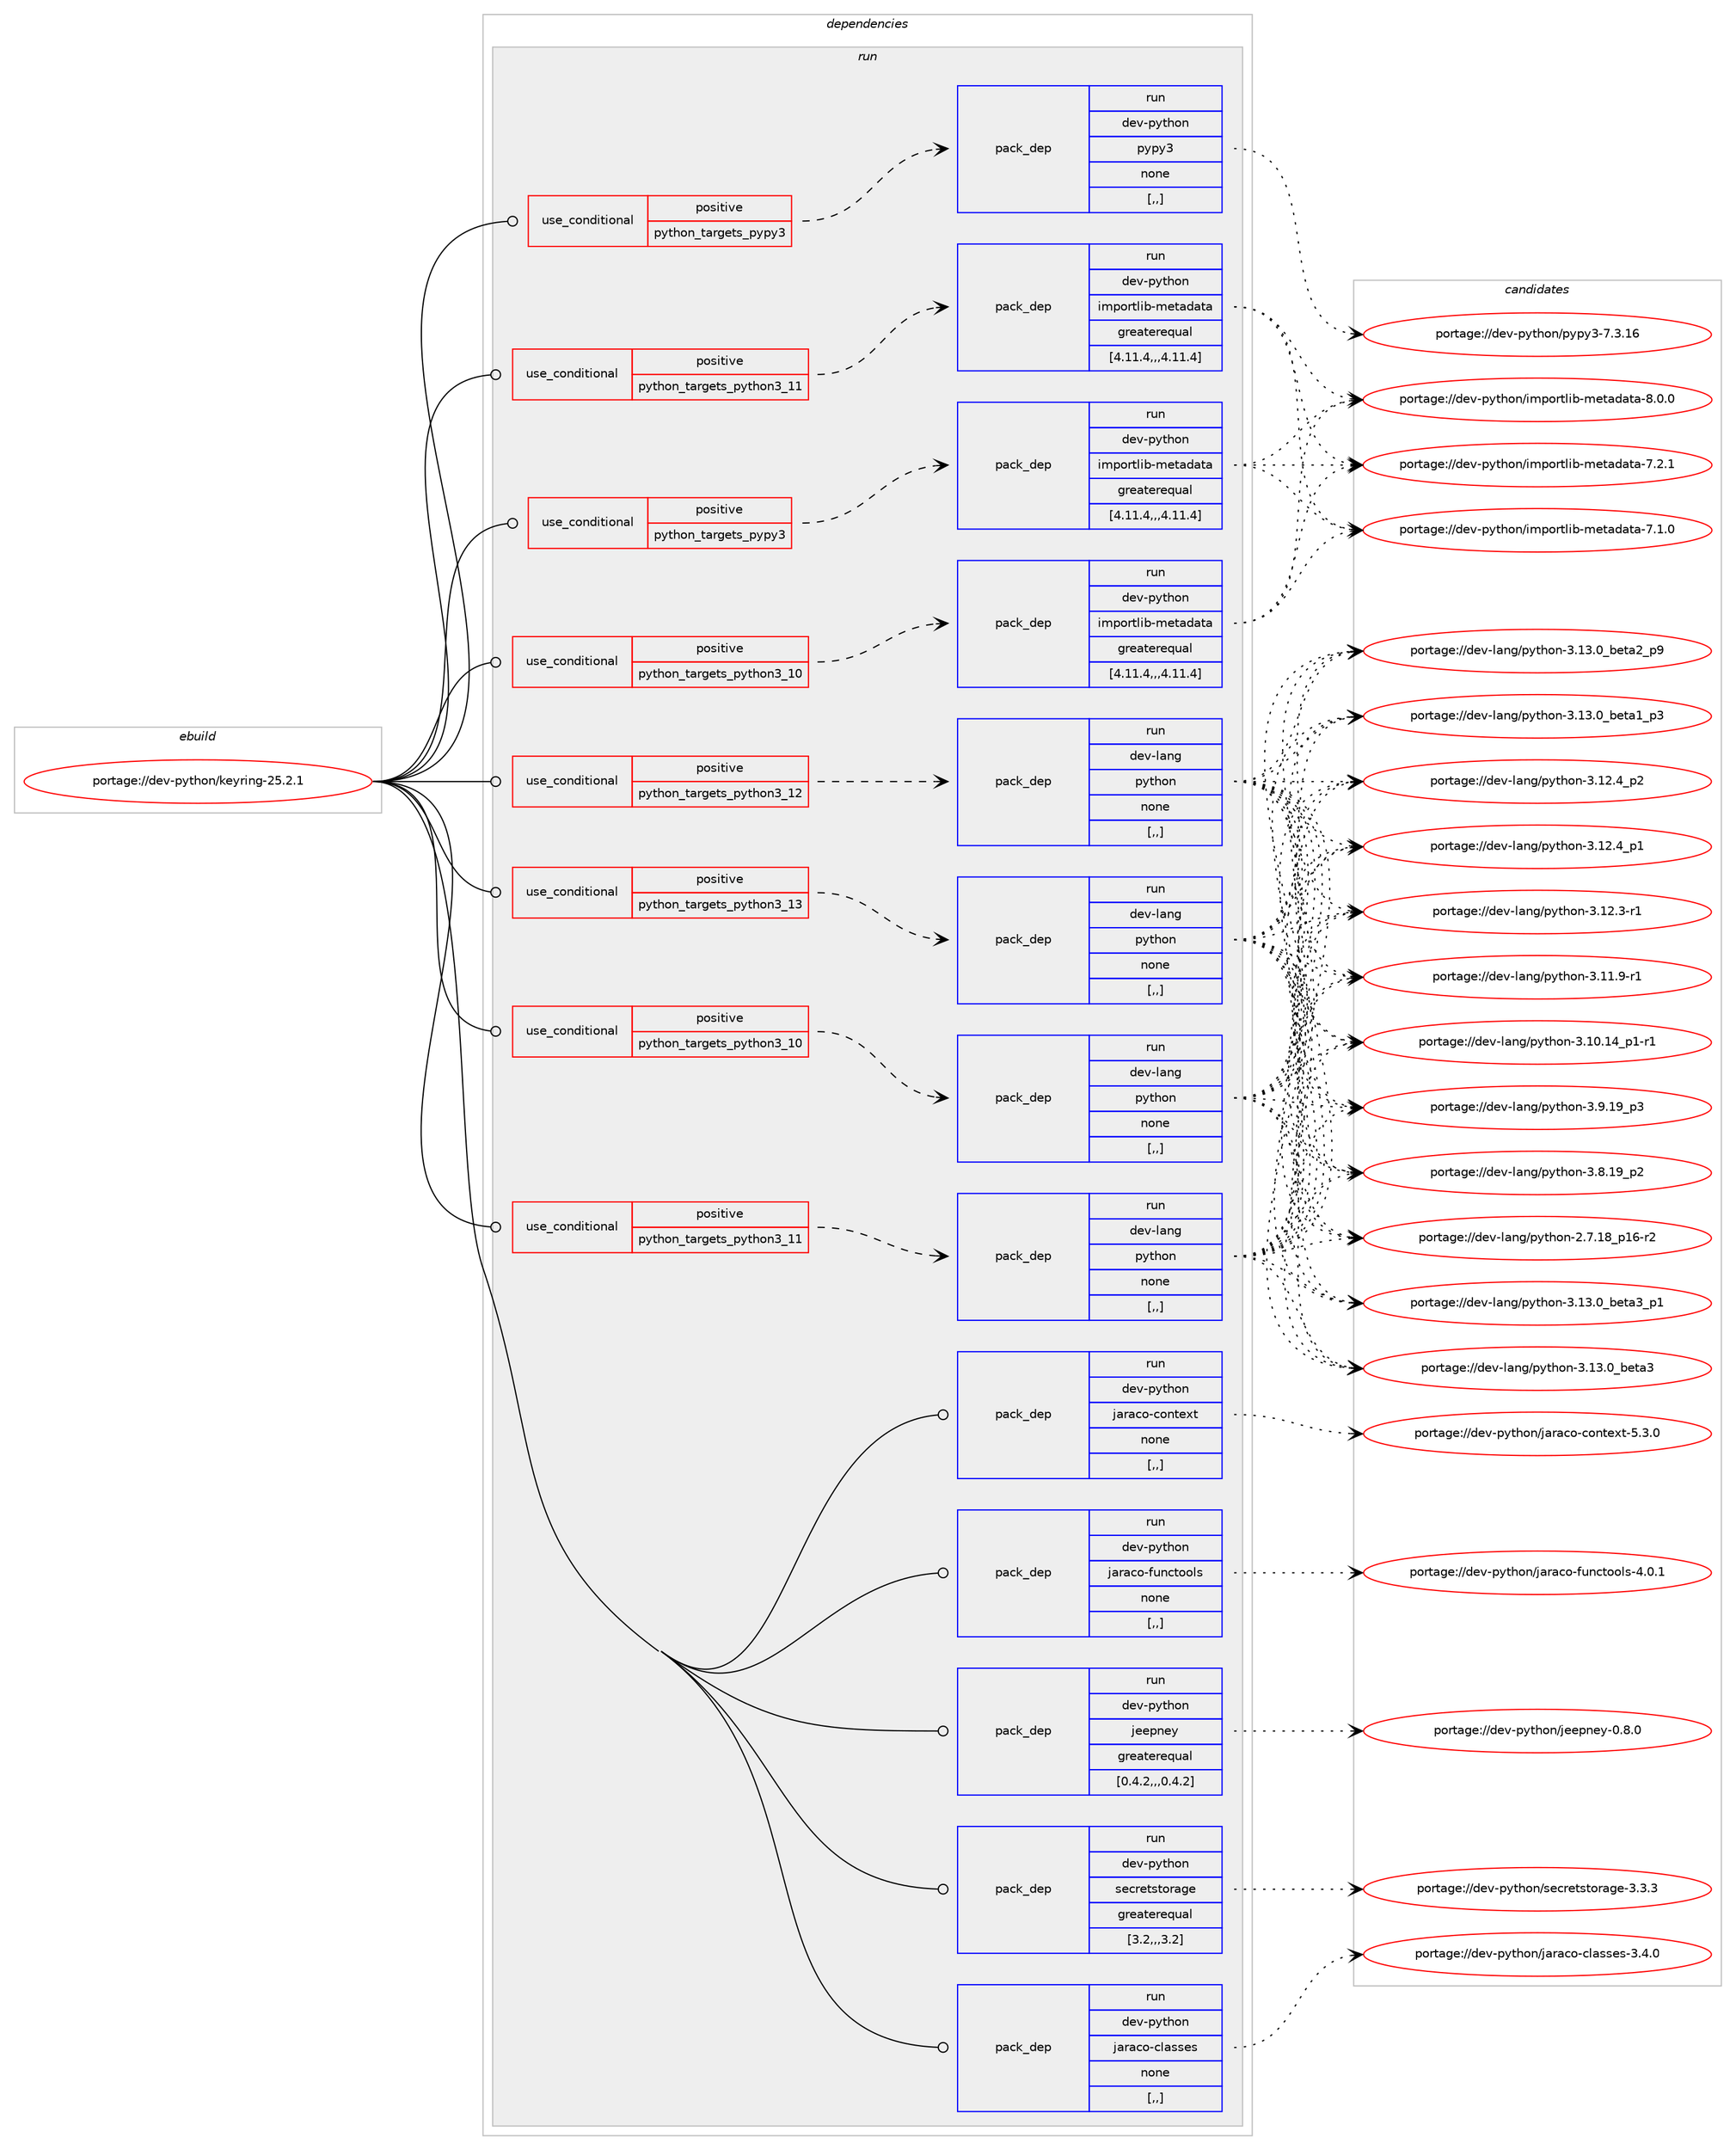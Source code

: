 digraph prolog {

# *************
# Graph options
# *************

newrank=true;
concentrate=true;
compound=true;
graph [rankdir=LR,fontname=Helvetica,fontsize=10,ranksep=1.5];#, ranksep=2.5, nodesep=0.2];
edge  [arrowhead=vee];
node  [fontname=Helvetica,fontsize=10];

# **********
# The ebuild
# **********

subgraph cluster_leftcol {
color=gray;
rank=same;
label=<<i>ebuild</i>>;
id [label="portage://dev-python/keyring-25.2.1", color=red, width=4, href="../dev-python/keyring-25.2.1.svg"];
}

# ****************
# The dependencies
# ****************

subgraph cluster_midcol {
color=gray;
label=<<i>dependencies</i>>;
subgraph cluster_compile {
fillcolor="#eeeeee";
style=filled;
label=<<i>compile</i>>;
}
subgraph cluster_compileandrun {
fillcolor="#eeeeee";
style=filled;
label=<<i>compile and run</i>>;
}
subgraph cluster_run {
fillcolor="#eeeeee";
style=filled;
label=<<i>run</i>>;
subgraph cond33776 {
dependency148566 [label=<<TABLE BORDER="0" CELLBORDER="1" CELLSPACING="0" CELLPADDING="4"><TR><TD ROWSPAN="3" CELLPADDING="10">use_conditional</TD></TR><TR><TD>positive</TD></TR><TR><TD>python_targets_pypy3</TD></TR></TABLE>>, shape=none, color=red];
subgraph pack113555 {
dependency148567 [label=<<TABLE BORDER="0" CELLBORDER="1" CELLSPACING="0" CELLPADDING="4" WIDTH="220"><TR><TD ROWSPAN="6" CELLPADDING="30">pack_dep</TD></TR><TR><TD WIDTH="110">run</TD></TR><TR><TD>dev-python</TD></TR><TR><TD>importlib-metadata</TD></TR><TR><TD>greaterequal</TD></TR><TR><TD>[4.11.4,,,4.11.4]</TD></TR></TABLE>>, shape=none, color=blue];
}
dependency148566:e -> dependency148567:w [weight=20,style="dashed",arrowhead="vee"];
}
id:e -> dependency148566:w [weight=20,style="solid",arrowhead="odot"];
subgraph cond33777 {
dependency148568 [label=<<TABLE BORDER="0" CELLBORDER="1" CELLSPACING="0" CELLPADDING="4"><TR><TD ROWSPAN="3" CELLPADDING="10">use_conditional</TD></TR><TR><TD>positive</TD></TR><TR><TD>python_targets_pypy3</TD></TR></TABLE>>, shape=none, color=red];
subgraph pack113556 {
dependency148569 [label=<<TABLE BORDER="0" CELLBORDER="1" CELLSPACING="0" CELLPADDING="4" WIDTH="220"><TR><TD ROWSPAN="6" CELLPADDING="30">pack_dep</TD></TR><TR><TD WIDTH="110">run</TD></TR><TR><TD>dev-python</TD></TR><TR><TD>pypy3</TD></TR><TR><TD>none</TD></TR><TR><TD>[,,]</TD></TR></TABLE>>, shape=none, color=blue];
}
dependency148568:e -> dependency148569:w [weight=20,style="dashed",arrowhead="vee"];
}
id:e -> dependency148568:w [weight=20,style="solid",arrowhead="odot"];
subgraph cond33778 {
dependency148570 [label=<<TABLE BORDER="0" CELLBORDER="1" CELLSPACING="0" CELLPADDING="4"><TR><TD ROWSPAN="3" CELLPADDING="10">use_conditional</TD></TR><TR><TD>positive</TD></TR><TR><TD>python_targets_python3_10</TD></TR></TABLE>>, shape=none, color=red];
subgraph pack113557 {
dependency148571 [label=<<TABLE BORDER="0" CELLBORDER="1" CELLSPACING="0" CELLPADDING="4" WIDTH="220"><TR><TD ROWSPAN="6" CELLPADDING="30">pack_dep</TD></TR><TR><TD WIDTH="110">run</TD></TR><TR><TD>dev-lang</TD></TR><TR><TD>python</TD></TR><TR><TD>none</TD></TR><TR><TD>[,,]</TD></TR></TABLE>>, shape=none, color=blue];
}
dependency148570:e -> dependency148571:w [weight=20,style="dashed",arrowhead="vee"];
}
id:e -> dependency148570:w [weight=20,style="solid",arrowhead="odot"];
subgraph cond33779 {
dependency148572 [label=<<TABLE BORDER="0" CELLBORDER="1" CELLSPACING="0" CELLPADDING="4"><TR><TD ROWSPAN="3" CELLPADDING="10">use_conditional</TD></TR><TR><TD>positive</TD></TR><TR><TD>python_targets_python3_10</TD></TR></TABLE>>, shape=none, color=red];
subgraph pack113558 {
dependency148573 [label=<<TABLE BORDER="0" CELLBORDER="1" CELLSPACING="0" CELLPADDING="4" WIDTH="220"><TR><TD ROWSPAN="6" CELLPADDING="30">pack_dep</TD></TR><TR><TD WIDTH="110">run</TD></TR><TR><TD>dev-python</TD></TR><TR><TD>importlib-metadata</TD></TR><TR><TD>greaterequal</TD></TR><TR><TD>[4.11.4,,,4.11.4]</TD></TR></TABLE>>, shape=none, color=blue];
}
dependency148572:e -> dependency148573:w [weight=20,style="dashed",arrowhead="vee"];
}
id:e -> dependency148572:w [weight=20,style="solid",arrowhead="odot"];
subgraph cond33780 {
dependency148574 [label=<<TABLE BORDER="0" CELLBORDER="1" CELLSPACING="0" CELLPADDING="4"><TR><TD ROWSPAN="3" CELLPADDING="10">use_conditional</TD></TR><TR><TD>positive</TD></TR><TR><TD>python_targets_python3_11</TD></TR></TABLE>>, shape=none, color=red];
subgraph pack113559 {
dependency148575 [label=<<TABLE BORDER="0" CELLBORDER="1" CELLSPACING="0" CELLPADDING="4" WIDTH="220"><TR><TD ROWSPAN="6" CELLPADDING="30">pack_dep</TD></TR><TR><TD WIDTH="110">run</TD></TR><TR><TD>dev-lang</TD></TR><TR><TD>python</TD></TR><TR><TD>none</TD></TR><TR><TD>[,,]</TD></TR></TABLE>>, shape=none, color=blue];
}
dependency148574:e -> dependency148575:w [weight=20,style="dashed",arrowhead="vee"];
}
id:e -> dependency148574:w [weight=20,style="solid",arrowhead="odot"];
subgraph cond33781 {
dependency148576 [label=<<TABLE BORDER="0" CELLBORDER="1" CELLSPACING="0" CELLPADDING="4"><TR><TD ROWSPAN="3" CELLPADDING="10">use_conditional</TD></TR><TR><TD>positive</TD></TR><TR><TD>python_targets_python3_11</TD></TR></TABLE>>, shape=none, color=red];
subgraph pack113560 {
dependency148577 [label=<<TABLE BORDER="0" CELLBORDER="1" CELLSPACING="0" CELLPADDING="4" WIDTH="220"><TR><TD ROWSPAN="6" CELLPADDING="30">pack_dep</TD></TR><TR><TD WIDTH="110">run</TD></TR><TR><TD>dev-python</TD></TR><TR><TD>importlib-metadata</TD></TR><TR><TD>greaterequal</TD></TR><TR><TD>[4.11.4,,,4.11.4]</TD></TR></TABLE>>, shape=none, color=blue];
}
dependency148576:e -> dependency148577:w [weight=20,style="dashed",arrowhead="vee"];
}
id:e -> dependency148576:w [weight=20,style="solid",arrowhead="odot"];
subgraph cond33782 {
dependency148578 [label=<<TABLE BORDER="0" CELLBORDER="1" CELLSPACING="0" CELLPADDING="4"><TR><TD ROWSPAN="3" CELLPADDING="10">use_conditional</TD></TR><TR><TD>positive</TD></TR><TR><TD>python_targets_python3_12</TD></TR></TABLE>>, shape=none, color=red];
subgraph pack113561 {
dependency148579 [label=<<TABLE BORDER="0" CELLBORDER="1" CELLSPACING="0" CELLPADDING="4" WIDTH="220"><TR><TD ROWSPAN="6" CELLPADDING="30">pack_dep</TD></TR><TR><TD WIDTH="110">run</TD></TR><TR><TD>dev-lang</TD></TR><TR><TD>python</TD></TR><TR><TD>none</TD></TR><TR><TD>[,,]</TD></TR></TABLE>>, shape=none, color=blue];
}
dependency148578:e -> dependency148579:w [weight=20,style="dashed",arrowhead="vee"];
}
id:e -> dependency148578:w [weight=20,style="solid",arrowhead="odot"];
subgraph cond33783 {
dependency148580 [label=<<TABLE BORDER="0" CELLBORDER="1" CELLSPACING="0" CELLPADDING="4"><TR><TD ROWSPAN="3" CELLPADDING="10">use_conditional</TD></TR><TR><TD>positive</TD></TR><TR><TD>python_targets_python3_13</TD></TR></TABLE>>, shape=none, color=red];
subgraph pack113562 {
dependency148581 [label=<<TABLE BORDER="0" CELLBORDER="1" CELLSPACING="0" CELLPADDING="4" WIDTH="220"><TR><TD ROWSPAN="6" CELLPADDING="30">pack_dep</TD></TR><TR><TD WIDTH="110">run</TD></TR><TR><TD>dev-lang</TD></TR><TR><TD>python</TD></TR><TR><TD>none</TD></TR><TR><TD>[,,]</TD></TR></TABLE>>, shape=none, color=blue];
}
dependency148580:e -> dependency148581:w [weight=20,style="dashed",arrowhead="vee"];
}
id:e -> dependency148580:w [weight=20,style="solid",arrowhead="odot"];
subgraph pack113563 {
dependency148582 [label=<<TABLE BORDER="0" CELLBORDER="1" CELLSPACING="0" CELLPADDING="4" WIDTH="220"><TR><TD ROWSPAN="6" CELLPADDING="30">pack_dep</TD></TR><TR><TD WIDTH="110">run</TD></TR><TR><TD>dev-python</TD></TR><TR><TD>jaraco-classes</TD></TR><TR><TD>none</TD></TR><TR><TD>[,,]</TD></TR></TABLE>>, shape=none, color=blue];
}
id:e -> dependency148582:w [weight=20,style="solid",arrowhead="odot"];
subgraph pack113564 {
dependency148583 [label=<<TABLE BORDER="0" CELLBORDER="1" CELLSPACING="0" CELLPADDING="4" WIDTH="220"><TR><TD ROWSPAN="6" CELLPADDING="30">pack_dep</TD></TR><TR><TD WIDTH="110">run</TD></TR><TR><TD>dev-python</TD></TR><TR><TD>jaraco-context</TD></TR><TR><TD>none</TD></TR><TR><TD>[,,]</TD></TR></TABLE>>, shape=none, color=blue];
}
id:e -> dependency148583:w [weight=20,style="solid",arrowhead="odot"];
subgraph pack113565 {
dependency148584 [label=<<TABLE BORDER="0" CELLBORDER="1" CELLSPACING="0" CELLPADDING="4" WIDTH="220"><TR><TD ROWSPAN="6" CELLPADDING="30">pack_dep</TD></TR><TR><TD WIDTH="110">run</TD></TR><TR><TD>dev-python</TD></TR><TR><TD>jaraco-functools</TD></TR><TR><TD>none</TD></TR><TR><TD>[,,]</TD></TR></TABLE>>, shape=none, color=blue];
}
id:e -> dependency148584:w [weight=20,style="solid",arrowhead="odot"];
subgraph pack113566 {
dependency148585 [label=<<TABLE BORDER="0" CELLBORDER="1" CELLSPACING="0" CELLPADDING="4" WIDTH="220"><TR><TD ROWSPAN="6" CELLPADDING="30">pack_dep</TD></TR><TR><TD WIDTH="110">run</TD></TR><TR><TD>dev-python</TD></TR><TR><TD>jeepney</TD></TR><TR><TD>greaterequal</TD></TR><TR><TD>[0.4.2,,,0.4.2]</TD></TR></TABLE>>, shape=none, color=blue];
}
id:e -> dependency148585:w [weight=20,style="solid",arrowhead="odot"];
subgraph pack113567 {
dependency148586 [label=<<TABLE BORDER="0" CELLBORDER="1" CELLSPACING="0" CELLPADDING="4" WIDTH="220"><TR><TD ROWSPAN="6" CELLPADDING="30">pack_dep</TD></TR><TR><TD WIDTH="110">run</TD></TR><TR><TD>dev-python</TD></TR><TR><TD>secretstorage</TD></TR><TR><TD>greaterequal</TD></TR><TR><TD>[3.2,,,3.2]</TD></TR></TABLE>>, shape=none, color=blue];
}
id:e -> dependency148586:w [weight=20,style="solid",arrowhead="odot"];
}
}

# **************
# The candidates
# **************

subgraph cluster_choices {
rank=same;
color=gray;
label=<<i>candidates</i>>;

subgraph choice113555 {
color=black;
nodesep=1;
choice10010111845112121116104111110471051091121111141161081059845109101116971009711697455646484648 [label="portage://dev-python/importlib-metadata-8.0.0", color=red, width=4,href="../dev-python/importlib-metadata-8.0.0.svg"];
choice10010111845112121116104111110471051091121111141161081059845109101116971009711697455546504649 [label="portage://dev-python/importlib-metadata-7.2.1", color=red, width=4,href="../dev-python/importlib-metadata-7.2.1.svg"];
choice10010111845112121116104111110471051091121111141161081059845109101116971009711697455546494648 [label="portage://dev-python/importlib-metadata-7.1.0", color=red, width=4,href="../dev-python/importlib-metadata-7.1.0.svg"];
dependency148567:e -> choice10010111845112121116104111110471051091121111141161081059845109101116971009711697455646484648:w [style=dotted,weight="100"];
dependency148567:e -> choice10010111845112121116104111110471051091121111141161081059845109101116971009711697455546504649:w [style=dotted,weight="100"];
dependency148567:e -> choice10010111845112121116104111110471051091121111141161081059845109101116971009711697455546494648:w [style=dotted,weight="100"];
}
subgraph choice113556 {
color=black;
nodesep=1;
choice10010111845112121116104111110471121211121215145554651464954 [label="portage://dev-python/pypy3-7.3.16", color=red, width=4,href="../dev-python/pypy3-7.3.16.svg"];
dependency148569:e -> choice10010111845112121116104111110471121211121215145554651464954:w [style=dotted,weight="100"];
}
subgraph choice113557 {
color=black;
nodesep=1;
choice10010111845108971101034711212111610411111045514649514648959810111697519511249 [label="portage://dev-lang/python-3.13.0_beta3_p1", color=red, width=4,href="../dev-lang/python-3.13.0_beta3_p1.svg"];
choice1001011184510897110103471121211161041111104551464951464895981011169751 [label="portage://dev-lang/python-3.13.0_beta3", color=red, width=4,href="../dev-lang/python-3.13.0_beta3.svg"];
choice10010111845108971101034711212111610411111045514649514648959810111697509511257 [label="portage://dev-lang/python-3.13.0_beta2_p9", color=red, width=4,href="../dev-lang/python-3.13.0_beta2_p9.svg"];
choice10010111845108971101034711212111610411111045514649514648959810111697499511251 [label="portage://dev-lang/python-3.13.0_beta1_p3", color=red, width=4,href="../dev-lang/python-3.13.0_beta1_p3.svg"];
choice100101118451089711010347112121116104111110455146495046529511250 [label="portage://dev-lang/python-3.12.4_p2", color=red, width=4,href="../dev-lang/python-3.12.4_p2.svg"];
choice100101118451089711010347112121116104111110455146495046529511249 [label="portage://dev-lang/python-3.12.4_p1", color=red, width=4,href="../dev-lang/python-3.12.4_p1.svg"];
choice100101118451089711010347112121116104111110455146495046514511449 [label="portage://dev-lang/python-3.12.3-r1", color=red, width=4,href="../dev-lang/python-3.12.3-r1.svg"];
choice100101118451089711010347112121116104111110455146494946574511449 [label="portage://dev-lang/python-3.11.9-r1", color=red, width=4,href="../dev-lang/python-3.11.9-r1.svg"];
choice100101118451089711010347112121116104111110455146494846495295112494511449 [label="portage://dev-lang/python-3.10.14_p1-r1", color=red, width=4,href="../dev-lang/python-3.10.14_p1-r1.svg"];
choice100101118451089711010347112121116104111110455146574649579511251 [label="portage://dev-lang/python-3.9.19_p3", color=red, width=4,href="../dev-lang/python-3.9.19_p3.svg"];
choice100101118451089711010347112121116104111110455146564649579511250 [label="portage://dev-lang/python-3.8.19_p2", color=red, width=4,href="../dev-lang/python-3.8.19_p2.svg"];
choice100101118451089711010347112121116104111110455046554649569511249544511450 [label="portage://dev-lang/python-2.7.18_p16-r2", color=red, width=4,href="../dev-lang/python-2.7.18_p16-r2.svg"];
dependency148571:e -> choice10010111845108971101034711212111610411111045514649514648959810111697519511249:w [style=dotted,weight="100"];
dependency148571:e -> choice1001011184510897110103471121211161041111104551464951464895981011169751:w [style=dotted,weight="100"];
dependency148571:e -> choice10010111845108971101034711212111610411111045514649514648959810111697509511257:w [style=dotted,weight="100"];
dependency148571:e -> choice10010111845108971101034711212111610411111045514649514648959810111697499511251:w [style=dotted,weight="100"];
dependency148571:e -> choice100101118451089711010347112121116104111110455146495046529511250:w [style=dotted,weight="100"];
dependency148571:e -> choice100101118451089711010347112121116104111110455146495046529511249:w [style=dotted,weight="100"];
dependency148571:e -> choice100101118451089711010347112121116104111110455146495046514511449:w [style=dotted,weight="100"];
dependency148571:e -> choice100101118451089711010347112121116104111110455146494946574511449:w [style=dotted,weight="100"];
dependency148571:e -> choice100101118451089711010347112121116104111110455146494846495295112494511449:w [style=dotted,weight="100"];
dependency148571:e -> choice100101118451089711010347112121116104111110455146574649579511251:w [style=dotted,weight="100"];
dependency148571:e -> choice100101118451089711010347112121116104111110455146564649579511250:w [style=dotted,weight="100"];
dependency148571:e -> choice100101118451089711010347112121116104111110455046554649569511249544511450:w [style=dotted,weight="100"];
}
subgraph choice113558 {
color=black;
nodesep=1;
choice10010111845112121116104111110471051091121111141161081059845109101116971009711697455646484648 [label="portage://dev-python/importlib-metadata-8.0.0", color=red, width=4,href="../dev-python/importlib-metadata-8.0.0.svg"];
choice10010111845112121116104111110471051091121111141161081059845109101116971009711697455546504649 [label="portage://dev-python/importlib-metadata-7.2.1", color=red, width=4,href="../dev-python/importlib-metadata-7.2.1.svg"];
choice10010111845112121116104111110471051091121111141161081059845109101116971009711697455546494648 [label="portage://dev-python/importlib-metadata-7.1.0", color=red, width=4,href="../dev-python/importlib-metadata-7.1.0.svg"];
dependency148573:e -> choice10010111845112121116104111110471051091121111141161081059845109101116971009711697455646484648:w [style=dotted,weight="100"];
dependency148573:e -> choice10010111845112121116104111110471051091121111141161081059845109101116971009711697455546504649:w [style=dotted,weight="100"];
dependency148573:e -> choice10010111845112121116104111110471051091121111141161081059845109101116971009711697455546494648:w [style=dotted,weight="100"];
}
subgraph choice113559 {
color=black;
nodesep=1;
choice10010111845108971101034711212111610411111045514649514648959810111697519511249 [label="portage://dev-lang/python-3.13.0_beta3_p1", color=red, width=4,href="../dev-lang/python-3.13.0_beta3_p1.svg"];
choice1001011184510897110103471121211161041111104551464951464895981011169751 [label="portage://dev-lang/python-3.13.0_beta3", color=red, width=4,href="../dev-lang/python-3.13.0_beta3.svg"];
choice10010111845108971101034711212111610411111045514649514648959810111697509511257 [label="portage://dev-lang/python-3.13.0_beta2_p9", color=red, width=4,href="../dev-lang/python-3.13.0_beta2_p9.svg"];
choice10010111845108971101034711212111610411111045514649514648959810111697499511251 [label="portage://dev-lang/python-3.13.0_beta1_p3", color=red, width=4,href="../dev-lang/python-3.13.0_beta1_p3.svg"];
choice100101118451089711010347112121116104111110455146495046529511250 [label="portage://dev-lang/python-3.12.4_p2", color=red, width=4,href="../dev-lang/python-3.12.4_p2.svg"];
choice100101118451089711010347112121116104111110455146495046529511249 [label="portage://dev-lang/python-3.12.4_p1", color=red, width=4,href="../dev-lang/python-3.12.4_p1.svg"];
choice100101118451089711010347112121116104111110455146495046514511449 [label="portage://dev-lang/python-3.12.3-r1", color=red, width=4,href="../dev-lang/python-3.12.3-r1.svg"];
choice100101118451089711010347112121116104111110455146494946574511449 [label="portage://dev-lang/python-3.11.9-r1", color=red, width=4,href="../dev-lang/python-3.11.9-r1.svg"];
choice100101118451089711010347112121116104111110455146494846495295112494511449 [label="portage://dev-lang/python-3.10.14_p1-r1", color=red, width=4,href="../dev-lang/python-3.10.14_p1-r1.svg"];
choice100101118451089711010347112121116104111110455146574649579511251 [label="portage://dev-lang/python-3.9.19_p3", color=red, width=4,href="../dev-lang/python-3.9.19_p3.svg"];
choice100101118451089711010347112121116104111110455146564649579511250 [label="portage://dev-lang/python-3.8.19_p2", color=red, width=4,href="../dev-lang/python-3.8.19_p2.svg"];
choice100101118451089711010347112121116104111110455046554649569511249544511450 [label="portage://dev-lang/python-2.7.18_p16-r2", color=red, width=4,href="../dev-lang/python-2.7.18_p16-r2.svg"];
dependency148575:e -> choice10010111845108971101034711212111610411111045514649514648959810111697519511249:w [style=dotted,weight="100"];
dependency148575:e -> choice1001011184510897110103471121211161041111104551464951464895981011169751:w [style=dotted,weight="100"];
dependency148575:e -> choice10010111845108971101034711212111610411111045514649514648959810111697509511257:w [style=dotted,weight="100"];
dependency148575:e -> choice10010111845108971101034711212111610411111045514649514648959810111697499511251:w [style=dotted,weight="100"];
dependency148575:e -> choice100101118451089711010347112121116104111110455146495046529511250:w [style=dotted,weight="100"];
dependency148575:e -> choice100101118451089711010347112121116104111110455146495046529511249:w [style=dotted,weight="100"];
dependency148575:e -> choice100101118451089711010347112121116104111110455146495046514511449:w [style=dotted,weight="100"];
dependency148575:e -> choice100101118451089711010347112121116104111110455146494946574511449:w [style=dotted,weight="100"];
dependency148575:e -> choice100101118451089711010347112121116104111110455146494846495295112494511449:w [style=dotted,weight="100"];
dependency148575:e -> choice100101118451089711010347112121116104111110455146574649579511251:w [style=dotted,weight="100"];
dependency148575:e -> choice100101118451089711010347112121116104111110455146564649579511250:w [style=dotted,weight="100"];
dependency148575:e -> choice100101118451089711010347112121116104111110455046554649569511249544511450:w [style=dotted,weight="100"];
}
subgraph choice113560 {
color=black;
nodesep=1;
choice10010111845112121116104111110471051091121111141161081059845109101116971009711697455646484648 [label="portage://dev-python/importlib-metadata-8.0.0", color=red, width=4,href="../dev-python/importlib-metadata-8.0.0.svg"];
choice10010111845112121116104111110471051091121111141161081059845109101116971009711697455546504649 [label="portage://dev-python/importlib-metadata-7.2.1", color=red, width=4,href="../dev-python/importlib-metadata-7.2.1.svg"];
choice10010111845112121116104111110471051091121111141161081059845109101116971009711697455546494648 [label="portage://dev-python/importlib-metadata-7.1.0", color=red, width=4,href="../dev-python/importlib-metadata-7.1.0.svg"];
dependency148577:e -> choice10010111845112121116104111110471051091121111141161081059845109101116971009711697455646484648:w [style=dotted,weight="100"];
dependency148577:e -> choice10010111845112121116104111110471051091121111141161081059845109101116971009711697455546504649:w [style=dotted,weight="100"];
dependency148577:e -> choice10010111845112121116104111110471051091121111141161081059845109101116971009711697455546494648:w [style=dotted,weight="100"];
}
subgraph choice113561 {
color=black;
nodesep=1;
choice10010111845108971101034711212111610411111045514649514648959810111697519511249 [label="portage://dev-lang/python-3.13.0_beta3_p1", color=red, width=4,href="../dev-lang/python-3.13.0_beta3_p1.svg"];
choice1001011184510897110103471121211161041111104551464951464895981011169751 [label="portage://dev-lang/python-3.13.0_beta3", color=red, width=4,href="../dev-lang/python-3.13.0_beta3.svg"];
choice10010111845108971101034711212111610411111045514649514648959810111697509511257 [label="portage://dev-lang/python-3.13.0_beta2_p9", color=red, width=4,href="../dev-lang/python-3.13.0_beta2_p9.svg"];
choice10010111845108971101034711212111610411111045514649514648959810111697499511251 [label="portage://dev-lang/python-3.13.0_beta1_p3", color=red, width=4,href="../dev-lang/python-3.13.0_beta1_p3.svg"];
choice100101118451089711010347112121116104111110455146495046529511250 [label="portage://dev-lang/python-3.12.4_p2", color=red, width=4,href="../dev-lang/python-3.12.4_p2.svg"];
choice100101118451089711010347112121116104111110455146495046529511249 [label="portage://dev-lang/python-3.12.4_p1", color=red, width=4,href="../dev-lang/python-3.12.4_p1.svg"];
choice100101118451089711010347112121116104111110455146495046514511449 [label="portage://dev-lang/python-3.12.3-r1", color=red, width=4,href="../dev-lang/python-3.12.3-r1.svg"];
choice100101118451089711010347112121116104111110455146494946574511449 [label="portage://dev-lang/python-3.11.9-r1", color=red, width=4,href="../dev-lang/python-3.11.9-r1.svg"];
choice100101118451089711010347112121116104111110455146494846495295112494511449 [label="portage://dev-lang/python-3.10.14_p1-r1", color=red, width=4,href="../dev-lang/python-3.10.14_p1-r1.svg"];
choice100101118451089711010347112121116104111110455146574649579511251 [label="portage://dev-lang/python-3.9.19_p3", color=red, width=4,href="../dev-lang/python-3.9.19_p3.svg"];
choice100101118451089711010347112121116104111110455146564649579511250 [label="portage://dev-lang/python-3.8.19_p2", color=red, width=4,href="../dev-lang/python-3.8.19_p2.svg"];
choice100101118451089711010347112121116104111110455046554649569511249544511450 [label="portage://dev-lang/python-2.7.18_p16-r2", color=red, width=4,href="../dev-lang/python-2.7.18_p16-r2.svg"];
dependency148579:e -> choice10010111845108971101034711212111610411111045514649514648959810111697519511249:w [style=dotted,weight="100"];
dependency148579:e -> choice1001011184510897110103471121211161041111104551464951464895981011169751:w [style=dotted,weight="100"];
dependency148579:e -> choice10010111845108971101034711212111610411111045514649514648959810111697509511257:w [style=dotted,weight="100"];
dependency148579:e -> choice10010111845108971101034711212111610411111045514649514648959810111697499511251:w [style=dotted,weight="100"];
dependency148579:e -> choice100101118451089711010347112121116104111110455146495046529511250:w [style=dotted,weight="100"];
dependency148579:e -> choice100101118451089711010347112121116104111110455146495046529511249:w [style=dotted,weight="100"];
dependency148579:e -> choice100101118451089711010347112121116104111110455146495046514511449:w [style=dotted,weight="100"];
dependency148579:e -> choice100101118451089711010347112121116104111110455146494946574511449:w [style=dotted,weight="100"];
dependency148579:e -> choice100101118451089711010347112121116104111110455146494846495295112494511449:w [style=dotted,weight="100"];
dependency148579:e -> choice100101118451089711010347112121116104111110455146574649579511251:w [style=dotted,weight="100"];
dependency148579:e -> choice100101118451089711010347112121116104111110455146564649579511250:w [style=dotted,weight="100"];
dependency148579:e -> choice100101118451089711010347112121116104111110455046554649569511249544511450:w [style=dotted,weight="100"];
}
subgraph choice113562 {
color=black;
nodesep=1;
choice10010111845108971101034711212111610411111045514649514648959810111697519511249 [label="portage://dev-lang/python-3.13.0_beta3_p1", color=red, width=4,href="../dev-lang/python-3.13.0_beta3_p1.svg"];
choice1001011184510897110103471121211161041111104551464951464895981011169751 [label="portage://dev-lang/python-3.13.0_beta3", color=red, width=4,href="../dev-lang/python-3.13.0_beta3.svg"];
choice10010111845108971101034711212111610411111045514649514648959810111697509511257 [label="portage://dev-lang/python-3.13.0_beta2_p9", color=red, width=4,href="../dev-lang/python-3.13.0_beta2_p9.svg"];
choice10010111845108971101034711212111610411111045514649514648959810111697499511251 [label="portage://dev-lang/python-3.13.0_beta1_p3", color=red, width=4,href="../dev-lang/python-3.13.0_beta1_p3.svg"];
choice100101118451089711010347112121116104111110455146495046529511250 [label="portage://dev-lang/python-3.12.4_p2", color=red, width=4,href="../dev-lang/python-3.12.4_p2.svg"];
choice100101118451089711010347112121116104111110455146495046529511249 [label="portage://dev-lang/python-3.12.4_p1", color=red, width=4,href="../dev-lang/python-3.12.4_p1.svg"];
choice100101118451089711010347112121116104111110455146495046514511449 [label="portage://dev-lang/python-3.12.3-r1", color=red, width=4,href="../dev-lang/python-3.12.3-r1.svg"];
choice100101118451089711010347112121116104111110455146494946574511449 [label="portage://dev-lang/python-3.11.9-r1", color=red, width=4,href="../dev-lang/python-3.11.9-r1.svg"];
choice100101118451089711010347112121116104111110455146494846495295112494511449 [label="portage://dev-lang/python-3.10.14_p1-r1", color=red, width=4,href="../dev-lang/python-3.10.14_p1-r1.svg"];
choice100101118451089711010347112121116104111110455146574649579511251 [label="portage://dev-lang/python-3.9.19_p3", color=red, width=4,href="../dev-lang/python-3.9.19_p3.svg"];
choice100101118451089711010347112121116104111110455146564649579511250 [label="portage://dev-lang/python-3.8.19_p2", color=red, width=4,href="../dev-lang/python-3.8.19_p2.svg"];
choice100101118451089711010347112121116104111110455046554649569511249544511450 [label="portage://dev-lang/python-2.7.18_p16-r2", color=red, width=4,href="../dev-lang/python-2.7.18_p16-r2.svg"];
dependency148581:e -> choice10010111845108971101034711212111610411111045514649514648959810111697519511249:w [style=dotted,weight="100"];
dependency148581:e -> choice1001011184510897110103471121211161041111104551464951464895981011169751:w [style=dotted,weight="100"];
dependency148581:e -> choice10010111845108971101034711212111610411111045514649514648959810111697509511257:w [style=dotted,weight="100"];
dependency148581:e -> choice10010111845108971101034711212111610411111045514649514648959810111697499511251:w [style=dotted,weight="100"];
dependency148581:e -> choice100101118451089711010347112121116104111110455146495046529511250:w [style=dotted,weight="100"];
dependency148581:e -> choice100101118451089711010347112121116104111110455146495046529511249:w [style=dotted,weight="100"];
dependency148581:e -> choice100101118451089711010347112121116104111110455146495046514511449:w [style=dotted,weight="100"];
dependency148581:e -> choice100101118451089711010347112121116104111110455146494946574511449:w [style=dotted,weight="100"];
dependency148581:e -> choice100101118451089711010347112121116104111110455146494846495295112494511449:w [style=dotted,weight="100"];
dependency148581:e -> choice100101118451089711010347112121116104111110455146574649579511251:w [style=dotted,weight="100"];
dependency148581:e -> choice100101118451089711010347112121116104111110455146564649579511250:w [style=dotted,weight="100"];
dependency148581:e -> choice100101118451089711010347112121116104111110455046554649569511249544511450:w [style=dotted,weight="100"];
}
subgraph choice113563 {
color=black;
nodesep=1;
choice1001011184511212111610411111047106971149799111459910897115115101115455146524648 [label="portage://dev-python/jaraco-classes-3.4.0", color=red, width=4,href="../dev-python/jaraco-classes-3.4.0.svg"];
dependency148582:e -> choice1001011184511212111610411111047106971149799111459910897115115101115455146524648:w [style=dotted,weight="100"];
}
subgraph choice113564 {
color=black;
nodesep=1;
choice10010111845112121116104111110471069711497991114599111110116101120116455346514648 [label="portage://dev-python/jaraco-context-5.3.0", color=red, width=4,href="../dev-python/jaraco-context-5.3.0.svg"];
dependency148583:e -> choice10010111845112121116104111110471069711497991114599111110116101120116455346514648:w [style=dotted,weight="100"];
}
subgraph choice113565 {
color=black;
nodesep=1;
choice10010111845112121116104111110471069711497991114510211711099116111111108115455246484649 [label="portage://dev-python/jaraco-functools-4.0.1", color=red, width=4,href="../dev-python/jaraco-functools-4.0.1.svg"];
dependency148584:e -> choice10010111845112121116104111110471069711497991114510211711099116111111108115455246484649:w [style=dotted,weight="100"];
}
subgraph choice113566 {
color=black;
nodesep=1;
choice1001011184511212111610411111047106101101112110101121454846564648 [label="portage://dev-python/jeepney-0.8.0", color=red, width=4,href="../dev-python/jeepney-0.8.0.svg"];
dependency148585:e -> choice1001011184511212111610411111047106101101112110101121454846564648:w [style=dotted,weight="100"];
}
subgraph choice113567 {
color=black;
nodesep=1;
choice10010111845112121116104111110471151019911410111611511611111497103101455146514651 [label="portage://dev-python/secretstorage-3.3.3", color=red, width=4,href="../dev-python/secretstorage-3.3.3.svg"];
dependency148586:e -> choice10010111845112121116104111110471151019911410111611511611111497103101455146514651:w [style=dotted,weight="100"];
}
}

}
